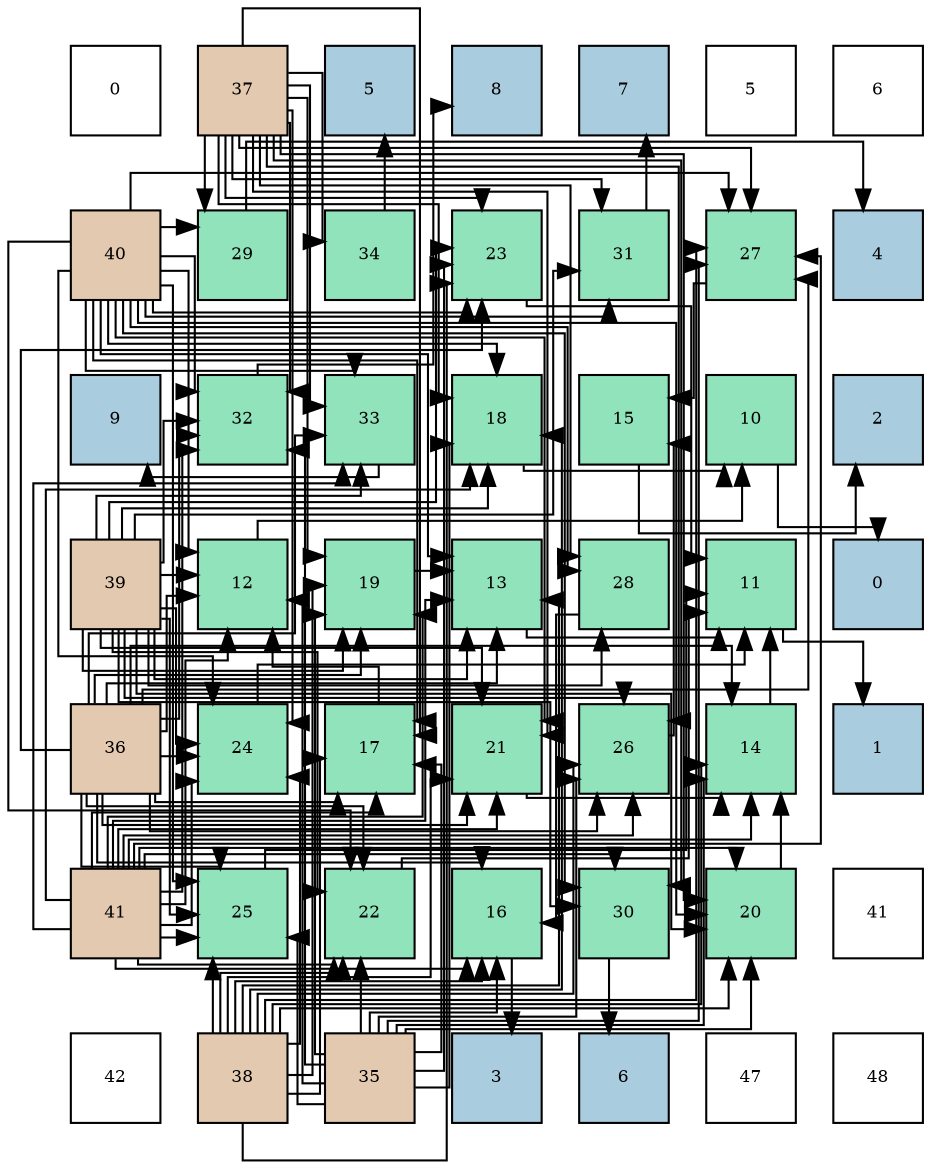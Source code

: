 digraph layout{
 rankdir=TB;
 splines=ortho;
 node [style=filled shape=square fixedsize=true width=0.6];
0[label="0", fontsize=8, fillcolor="#ffffff"];
1[label="37", fontsize=8, fillcolor="#e3c9af"];
2[label="5", fontsize=8, fillcolor="#a9ccde"];
3[label="8", fontsize=8, fillcolor="#a9ccde"];
4[label="7", fontsize=8, fillcolor="#a9ccde"];
5[label="5", fontsize=8, fillcolor="#ffffff"];
6[label="6", fontsize=8, fillcolor="#ffffff"];
7[label="40", fontsize=8, fillcolor="#e3c9af"];
8[label="29", fontsize=8, fillcolor="#91e3bb"];
9[label="34", fontsize=8, fillcolor="#91e3bb"];
10[label="23", fontsize=8, fillcolor="#91e3bb"];
11[label="31", fontsize=8, fillcolor="#91e3bb"];
12[label="27", fontsize=8, fillcolor="#91e3bb"];
13[label="4", fontsize=8, fillcolor="#a9ccde"];
14[label="9", fontsize=8, fillcolor="#a9ccde"];
15[label="32", fontsize=8, fillcolor="#91e3bb"];
16[label="33", fontsize=8, fillcolor="#91e3bb"];
17[label="18", fontsize=8, fillcolor="#91e3bb"];
18[label="15", fontsize=8, fillcolor="#91e3bb"];
19[label="10", fontsize=8, fillcolor="#91e3bb"];
20[label="2", fontsize=8, fillcolor="#a9ccde"];
21[label="39", fontsize=8, fillcolor="#e3c9af"];
22[label="12", fontsize=8, fillcolor="#91e3bb"];
23[label="19", fontsize=8, fillcolor="#91e3bb"];
24[label="13", fontsize=8, fillcolor="#91e3bb"];
25[label="28", fontsize=8, fillcolor="#91e3bb"];
26[label="11", fontsize=8, fillcolor="#91e3bb"];
27[label="0", fontsize=8, fillcolor="#a9ccde"];
28[label="36", fontsize=8, fillcolor="#e3c9af"];
29[label="24", fontsize=8, fillcolor="#91e3bb"];
30[label="17", fontsize=8, fillcolor="#91e3bb"];
31[label="21", fontsize=8, fillcolor="#91e3bb"];
32[label="26", fontsize=8, fillcolor="#91e3bb"];
33[label="14", fontsize=8, fillcolor="#91e3bb"];
34[label="1", fontsize=8, fillcolor="#a9ccde"];
35[label="41", fontsize=8, fillcolor="#e3c9af"];
36[label="25", fontsize=8, fillcolor="#91e3bb"];
37[label="22", fontsize=8, fillcolor="#91e3bb"];
38[label="16", fontsize=8, fillcolor="#91e3bb"];
39[label="30", fontsize=8, fillcolor="#91e3bb"];
40[label="20", fontsize=8, fillcolor="#91e3bb"];
41[label="41", fontsize=8, fillcolor="#ffffff"];
42[label="42", fontsize=8, fillcolor="#ffffff"];
43[label="38", fontsize=8, fillcolor="#e3c9af"];
44[label="35", fontsize=8, fillcolor="#e3c9af"];
45[label="3", fontsize=8, fillcolor="#a9ccde"];
46[label="6", fontsize=8, fillcolor="#a9ccde"];
47[label="47", fontsize=8, fillcolor="#ffffff"];
48[label="48", fontsize=8, fillcolor="#ffffff"];
edge [constraint=false, style=vis];19 -> 27;
26 -> 34;
22 -> 19;
24 -> 26;
33 -> 26;
18 -> 20;
38 -> 45;
30 -> 22;
17 -> 19;
23 -> 24;
40 -> 33;
31 -> 33;
37 -> 26;
10 -> 26;
29 -> 26;
36 -> 26;
32 -> 18;
12 -> 18;
25 -> 38;
8 -> 13;
39 -> 46;
11 -> 4;
15 -> 3;
16 -> 14;
9 -> 2;
44 -> 22;
44 -> 33;
44 -> 38;
44 -> 30;
44 -> 17;
44 -> 23;
44 -> 40;
44 -> 37;
44 -> 10;
44 -> 36;
44 -> 32;
44 -> 12;
44 -> 15;
28 -> 22;
28 -> 24;
28 -> 33;
28 -> 38;
28 -> 30;
28 -> 23;
28 -> 31;
28 -> 37;
28 -> 10;
28 -> 29;
28 -> 36;
28 -> 32;
28 -> 12;
28 -> 15;
28 -> 16;
1 -> 30;
1 -> 17;
1 -> 23;
1 -> 40;
1 -> 31;
1 -> 10;
1 -> 29;
1 -> 32;
1 -> 12;
1 -> 25;
1 -> 8;
1 -> 39;
1 -> 11;
1 -> 15;
1 -> 16;
1 -> 9;
43 -> 24;
43 -> 33;
43 -> 38;
43 -> 30;
43 -> 17;
43 -> 23;
43 -> 40;
43 -> 31;
43 -> 37;
43 -> 10;
43 -> 29;
43 -> 36;
43 -> 32;
43 -> 12;
21 -> 22;
21 -> 24;
21 -> 17;
21 -> 23;
21 -> 40;
21 -> 31;
21 -> 37;
21 -> 10;
21 -> 29;
21 -> 36;
21 -> 32;
21 -> 25;
21 -> 39;
21 -> 11;
21 -> 15;
21 -> 16;
7 -> 22;
7 -> 24;
7 -> 30;
7 -> 17;
7 -> 40;
7 -> 31;
7 -> 37;
7 -> 10;
7 -> 29;
7 -> 36;
7 -> 12;
7 -> 25;
7 -> 8;
7 -> 39;
7 -> 11;
7 -> 15;
7 -> 16;
35 -> 22;
35 -> 24;
35 -> 33;
35 -> 38;
35 -> 30;
35 -> 17;
35 -> 23;
35 -> 40;
35 -> 31;
35 -> 37;
35 -> 29;
35 -> 36;
35 -> 32;
35 -> 12;
35 -> 39;
35 -> 15;
35 -> 16;
edge [constraint=true, style=invis];
0 -> 7 -> 14 -> 21 -> 28 -> 35 -> 42;
1 -> 8 -> 15 -> 22 -> 29 -> 36 -> 43;
2 -> 9 -> 16 -> 23 -> 30 -> 37 -> 44;
3 -> 10 -> 17 -> 24 -> 31 -> 38 -> 45;
4 -> 11 -> 18 -> 25 -> 32 -> 39 -> 46;
5 -> 12 -> 19 -> 26 -> 33 -> 40 -> 47;
6 -> 13 -> 20 -> 27 -> 34 -> 41 -> 48;
rank = same {0 -> 1 -> 2 -> 3 -> 4 -> 5 -> 6};
rank = same {7 -> 8 -> 9 -> 10 -> 11 -> 12 -> 13};
rank = same {14 -> 15 -> 16 -> 17 -> 18 -> 19 -> 20};
rank = same {21 -> 22 -> 23 -> 24 -> 25 -> 26 -> 27};
rank = same {28 -> 29 -> 30 -> 31 -> 32 -> 33 -> 34};
rank = same {35 -> 36 -> 37 -> 38 -> 39 -> 40 -> 41};
rank = same {42 -> 43 -> 44 -> 45 -> 46 -> 47 -> 48};
}